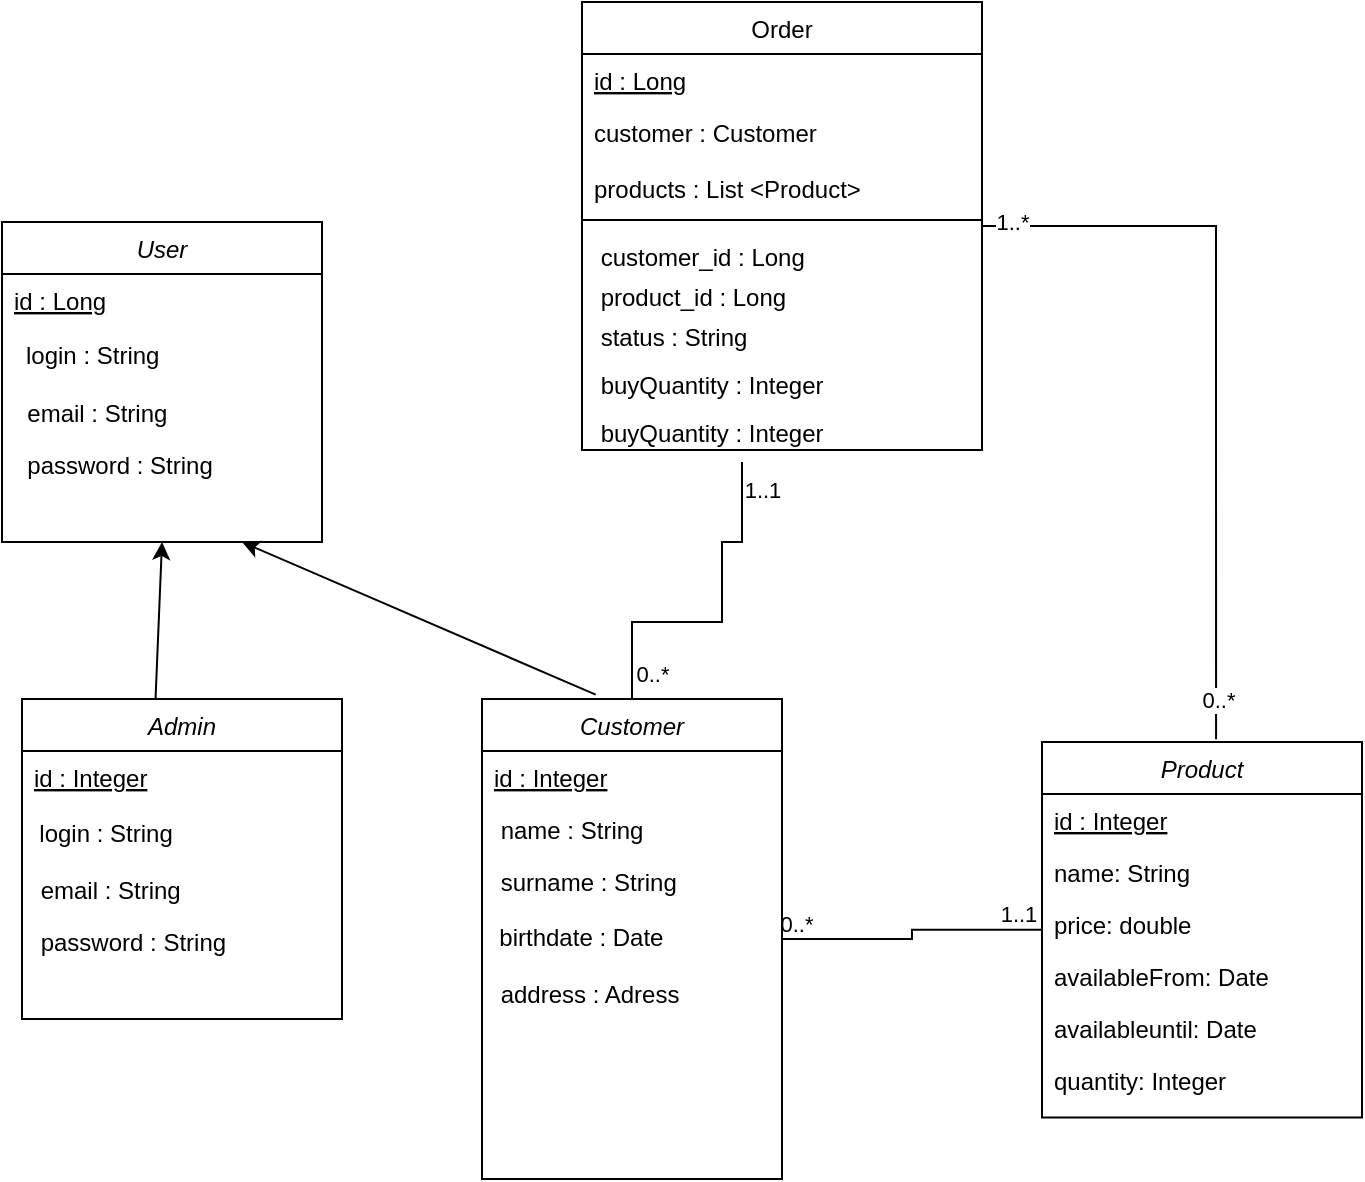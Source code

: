 <mxfile version="22.0.4" type="device">
  <diagram id="C5RBs43oDa-KdzZeNtuy" name="Page-1">
    <mxGraphModel dx="2048" dy="1914" grid="1" gridSize="10" guides="1" tooltips="1" connect="1" arrows="1" fold="1" page="1" pageScale="1" pageWidth="827" pageHeight="1169" background="none" math="0" shadow="0">
      <root>
        <mxCell id="WIyWlLk6GJQsqaUBKTNV-0" />
        <mxCell id="WIyWlLk6GJQsqaUBKTNV-1" parent="WIyWlLk6GJQsqaUBKTNV-0" />
        <mxCell id="acMkUo_WnaXADtpo4lJA-12" style="edgeStyle=orthogonalEdgeStyle;rounded=0;orthogonalLoop=1;jettySize=auto;html=1;endArrow=none;endFill=0;" parent="WIyWlLk6GJQsqaUBKTNV-1" source="zkfFHV4jXpPFQw0GAbJ--0" target="acMkUo_WnaXADtpo4lJA-0" edge="1">
          <mxGeometry relative="1" as="geometry" />
        </mxCell>
        <mxCell id="acMkUo_WnaXADtpo4lJA-13" value="0..*" style="edgeLabel;html=1;align=center;verticalAlign=middle;resizable=0;points=[];" parent="acMkUo_WnaXADtpo4lJA-12" vertex="1" connectable="0">
          <mxGeometry x="-0.896" y="1" relative="1" as="geometry">
            <mxPoint y="-7" as="offset" />
          </mxGeometry>
        </mxCell>
        <mxCell id="acMkUo_WnaXADtpo4lJA-14" value="1..1" style="edgeLabel;html=1;align=center;verticalAlign=middle;resizable=0;points=[];" parent="acMkUo_WnaXADtpo4lJA-12" vertex="1" connectable="0">
          <mxGeometry x="0.889" y="1" relative="1" as="geometry">
            <mxPoint x="-5" y="-7" as="offset" />
          </mxGeometry>
        </mxCell>
        <mxCell id="32" style="edgeStyle=orthogonalEdgeStyle;rounded=0;orthogonalLoop=1;jettySize=auto;html=1;endArrow=none;endFill=0;entryX=0.4;entryY=1.273;entryDx=0;entryDy=0;entryPerimeter=0;" parent="WIyWlLk6GJQsqaUBKTNV-1" source="zkfFHV4jXpPFQw0GAbJ--0" target="p01PNaTDAIVcNiJ3uHBM-52" edge="1">
          <mxGeometry relative="1" as="geometry">
            <mxPoint x="160" y="90" as="sourcePoint" />
            <mxPoint x="130" y="-80" as="targetPoint" />
            <Array as="points">
              <mxPoint x="175" y="50" />
              <mxPoint x="220" y="50" />
              <mxPoint x="220" y="10" />
              <mxPoint x="230" y="10" />
            </Array>
          </mxGeometry>
        </mxCell>
        <mxCell id="33" value="0..*" style="edgeLabel;html=1;align=center;verticalAlign=middle;resizable=0;points=[];" parent="32" vertex="1" connectable="0">
          <mxGeometry x="-0.854" relative="1" as="geometry">
            <mxPoint x="10" as="offset" />
          </mxGeometry>
        </mxCell>
        <mxCell id="34" value="1..1" style="edgeLabel;html=1;align=center;verticalAlign=middle;resizable=0;points=[];" parent="32" vertex="1" connectable="0">
          <mxGeometry x="0.845" y="-1" relative="1" as="geometry">
            <mxPoint x="9" as="offset" />
          </mxGeometry>
        </mxCell>
        <mxCell id="zkfFHV4jXpPFQw0GAbJ--0" value="Customer" style="swimlane;fontStyle=2;align=center;verticalAlign=top;childLayout=stackLayout;horizontal=1;startSize=26;horizontalStack=0;resizeParent=1;resizeLast=0;collapsible=1;marginBottom=0;rounded=0;shadow=0;strokeWidth=1;" parent="WIyWlLk6GJQsqaUBKTNV-1" vertex="1">
          <mxGeometry x="100" y="88.5" width="150" height="240" as="geometry">
            <mxRectangle x="230" y="140" width="160" height="26" as="alternateBounds" />
          </mxGeometry>
        </mxCell>
        <mxCell id="acMkUo_WnaXADtpo4lJA-6" value="id : Integer" style="text;align=left;verticalAlign=top;spacingLeft=4;spacingRight=4;overflow=hidden;rotatable=0;points=[[0,0.5],[1,0.5]];portConstraint=eastwest;fontStyle=4" parent="zkfFHV4jXpPFQw0GAbJ--0" vertex="1">
          <mxGeometry y="26" width="150" height="26" as="geometry" />
        </mxCell>
        <mxCell id="zkfFHV4jXpPFQw0GAbJ--1" value=" name : String" style="text;align=left;verticalAlign=top;spacingLeft=4;spacingRight=4;overflow=hidden;rotatable=0;points=[[0,0.5],[1,0.5]];portConstraint=eastwest;" parent="zkfFHV4jXpPFQw0GAbJ--0" vertex="1">
          <mxGeometry y="52" width="150" height="26" as="geometry" />
        </mxCell>
        <mxCell id="zkfFHV4jXpPFQw0GAbJ--2" value=" surname : String" style="text;align=left;verticalAlign=top;spacingLeft=4;spacingRight=4;overflow=hidden;rotatable=0;points=[[0,0.5],[1,0.5]];portConstraint=eastwest;rounded=0;shadow=0;html=0;" parent="zkfFHV4jXpPFQw0GAbJ--0" vertex="1">
          <mxGeometry y="78" width="150" height="26" as="geometry" />
        </mxCell>
        <mxCell id="AfQjvlj9989aAvoXWxq0-79" value="&amp;nbsp; birthdate : Date" style="text;html=1;align=left;verticalAlign=middle;resizable=0;points=[];autosize=1;strokeColor=none;fillColor=none;" parent="zkfFHV4jXpPFQw0GAbJ--0" vertex="1">
          <mxGeometry y="104" width="150" height="30" as="geometry" />
        </mxCell>
        <mxCell id="zkfFHV4jXpPFQw0GAbJ--3" value=" address : Adress" style="text;align=left;verticalAlign=top;spacingLeft=4;spacingRight=4;overflow=hidden;rotatable=0;points=[[0,0.5],[1,0.5]];portConstraint=eastwest;rounded=0;shadow=0;html=0;" parent="zkfFHV4jXpPFQw0GAbJ--0" vertex="1">
          <mxGeometry y="134" width="150" height="26" as="geometry" />
        </mxCell>
        <mxCell id="acMkUo_WnaXADtpo4lJA-0" value="Product" style="swimlane;fontStyle=2;align=center;verticalAlign=top;childLayout=stackLayout;horizontal=1;startSize=26;horizontalStack=0;resizeParent=1;resizeLast=0;collapsible=1;marginBottom=0;rounded=0;shadow=0;strokeWidth=1;" parent="WIyWlLk6GJQsqaUBKTNV-1" vertex="1">
          <mxGeometry x="380" y="110" width="160" height="187.75" as="geometry">
            <mxRectangle x="230" y="140" width="160" height="26" as="alternateBounds" />
          </mxGeometry>
        </mxCell>
        <mxCell id="acMkUo_WnaXADtpo4lJA-10" value="id : Integer" style="text;align=left;verticalAlign=top;spacingLeft=4;spacingRight=4;overflow=hidden;rotatable=0;points=[[0,0.5],[1,0.5]];portConstraint=eastwest;fontStyle=4" parent="acMkUo_WnaXADtpo4lJA-0" vertex="1">
          <mxGeometry y="26" width="160" height="26" as="geometry" />
        </mxCell>
        <mxCell id="acMkUo_WnaXADtpo4lJA-9" value="name: String" style="text;align=left;verticalAlign=top;spacingLeft=4;spacingRight=4;overflow=hidden;rotatable=0;points=[[0,0.5],[1,0.5]];portConstraint=eastwest;fontStyle=0" parent="acMkUo_WnaXADtpo4lJA-0" vertex="1">
          <mxGeometry y="52" width="160" height="26" as="geometry" />
        </mxCell>
        <mxCell id="acMkUo_WnaXADtpo4lJA-11" value="price: double" style="text;align=left;verticalAlign=top;spacingLeft=4;spacingRight=4;overflow=hidden;rotatable=0;points=[[0,0.5],[1,0.5]];portConstraint=eastwest;fontStyle=0" parent="acMkUo_WnaXADtpo4lJA-0" vertex="1">
          <mxGeometry y="78" width="160" height="26" as="geometry" />
        </mxCell>
        <mxCell id="AfQjvlj9989aAvoXWxq0-88" value="availableFrom: Date" style="text;align=left;verticalAlign=top;spacingLeft=4;spacingRight=4;overflow=hidden;rotatable=0;points=[[0,0.5],[1,0.5]];portConstraint=eastwest;fontStyle=0" parent="acMkUo_WnaXADtpo4lJA-0" vertex="1">
          <mxGeometry y="104" width="160" height="26" as="geometry" />
        </mxCell>
        <mxCell id="AfQjvlj9989aAvoXWxq0-87" value="availableuntil: Date" style="text;align=left;verticalAlign=top;spacingLeft=4;spacingRight=4;overflow=hidden;rotatable=0;points=[[0,0.5],[1,0.5]];portConstraint=eastwest;fontStyle=0" parent="acMkUo_WnaXADtpo4lJA-0" vertex="1">
          <mxGeometry y="130" width="160" height="26" as="geometry" />
        </mxCell>
        <mxCell id="AfQjvlj9989aAvoXWxq0-89" value="quantity: Integer" style="text;align=left;verticalAlign=top;spacingLeft=4;spacingRight=4;overflow=hidden;rotatable=0;points=[[0,0.5],[1,0.5]];portConstraint=eastwest;fontStyle=0" parent="acMkUo_WnaXADtpo4lJA-0" vertex="1">
          <mxGeometry y="156" width="160" height="26" as="geometry" />
        </mxCell>
        <mxCell id="47" style="edgeStyle=orthogonalEdgeStyle;rounded=0;orthogonalLoop=1;jettySize=auto;html=1;endArrow=none;endFill=0;exitX=1;exitY=0.5;exitDx=0;exitDy=0;entryX=0.544;entryY=-0.007;entryDx=0;entryDy=0;entryPerimeter=0;" parent="WIyWlLk6GJQsqaUBKTNV-1" source="22" target="acMkUo_WnaXADtpo4lJA-0" edge="1">
          <mxGeometry relative="1" as="geometry">
            <mxPoint x="270" y="-149" as="sourcePoint" />
            <mxPoint x="520" y="100" as="targetPoint" />
          </mxGeometry>
        </mxCell>
        <mxCell id="48" value="1..*" style="edgeLabel;html=1;align=center;verticalAlign=middle;resizable=0;points=[];" parent="47" vertex="1" connectable="0">
          <mxGeometry x="-0.922" relative="1" as="geometry">
            <mxPoint y="-2" as="offset" />
          </mxGeometry>
        </mxCell>
        <mxCell id="49" value="0..*" style="edgeLabel;html=1;align=center;verticalAlign=middle;resizable=0;points=[];" parent="47" vertex="1" connectable="0">
          <mxGeometry x="0.895" y="1" relative="1" as="geometry">
            <mxPoint as="offset" />
          </mxGeometry>
        </mxCell>
        <mxCell id="22" value="Order" style="swimlane;fontStyle=0;align=center;verticalAlign=top;childLayout=stackLayout;horizontal=1;startSize=26;horizontalStack=0;resizeParent=1;resizeParentMax=0;resizeLast=0;collapsible=1;marginBottom=0;" parent="WIyWlLk6GJQsqaUBKTNV-1" vertex="1">
          <mxGeometry x="150" y="-260" width="200" height="224" as="geometry" />
        </mxCell>
        <mxCell id="23" value="id : Long" style="text;strokeColor=none;fillColor=none;align=left;verticalAlign=top;spacingLeft=4;spacingRight=4;overflow=hidden;rotatable=0;points=[[0,0.5],[1,0.5]];portConstraint=eastwest;fontStyle=4" parent="22" vertex="1">
          <mxGeometry y="26" width="200" height="26" as="geometry" />
        </mxCell>
        <mxCell id="35" value="customer : Customer&#xa;" style="text;strokeColor=none;fillColor=none;align=left;verticalAlign=top;spacingLeft=4;spacingRight=4;overflow=hidden;rotatable=0;points=[[0,0.5],[1,0.5]];portConstraint=eastwest;fontStyle=0" parent="22" vertex="1">
          <mxGeometry y="52" width="200" height="28" as="geometry" />
        </mxCell>
        <mxCell id="AfQjvlj9989aAvoXWxq0-84" value="products : List &lt;Product&gt;" style="text;strokeColor=none;fillColor=none;align=left;verticalAlign=top;spacingLeft=4;spacingRight=4;overflow=hidden;rotatable=0;points=[[0,0.5],[1,0.5]];portConstraint=eastwest;" parent="22" vertex="1">
          <mxGeometry y="80" width="200" height="24" as="geometry" />
        </mxCell>
        <mxCell id="24" value="" style="line;strokeWidth=1;fillColor=none;align=left;verticalAlign=middle;spacingTop=-1;spacingLeft=3;spacingRight=3;rotatable=0;labelPosition=right;points=[];portConstraint=eastwest;strokeColor=inherit;" parent="22" vertex="1">
          <mxGeometry y="104" width="200" height="10" as="geometry" />
        </mxCell>
        <mxCell id="AfQjvlj9989aAvoXWxq0-85" value=" customer_id : Long" style="text;strokeColor=none;fillColor=none;align=left;verticalAlign=top;spacingLeft=4;spacingRight=4;overflow=hidden;rotatable=0;points=[[0,0.5],[1,0.5]];portConstraint=eastwest;" parent="22" vertex="1">
          <mxGeometry y="114" width="200" height="20" as="geometry" />
        </mxCell>
        <mxCell id="AfQjvlj9989aAvoXWxq0-86" value=" product_id : Long" style="text;strokeColor=none;fillColor=none;align=left;verticalAlign=top;spacingLeft=4;spacingRight=4;overflow=hidden;rotatable=0;points=[[0,0.5],[1,0.5]];portConstraint=eastwest;" parent="22" vertex="1">
          <mxGeometry y="134" width="200" height="20" as="geometry" />
        </mxCell>
        <mxCell id="27" value=" status : String" style="text;strokeColor=none;fillColor=none;align=left;verticalAlign=top;spacingLeft=4;spacingRight=4;overflow=hidden;rotatable=0;points=[[0,0.5],[1,0.5]];portConstraint=eastwest;" parent="22" vertex="1">
          <mxGeometry y="154" width="200" height="24" as="geometry" />
        </mxCell>
        <mxCell id="37" value=" buyQuantity : Integer" style="text;strokeColor=none;fillColor=none;align=left;verticalAlign=top;spacingLeft=4;spacingRight=4;overflow=hidden;rotatable=0;points=[[0,0.5],[1,0.5]];portConstraint=eastwest;" parent="22" vertex="1">
          <mxGeometry y="178" width="200" height="24" as="geometry" />
        </mxCell>
        <mxCell id="p01PNaTDAIVcNiJ3uHBM-52" value=" buyQuantity : Integer" style="text;strokeColor=none;fillColor=none;align=left;verticalAlign=top;spacingLeft=4;spacingRight=4;overflow=hidden;rotatable=0;points=[[0,0.5],[1,0.5]];portConstraint=eastwest;" parent="22" vertex="1">
          <mxGeometry y="202" width="200" height="22" as="geometry" />
        </mxCell>
        <mxCell id="AfQjvlj9989aAvoXWxq0-55" value="User" style="swimlane;fontStyle=2;align=center;verticalAlign=top;childLayout=stackLayout;horizontal=1;startSize=26;horizontalStack=0;resizeParent=1;resizeLast=0;collapsible=1;marginBottom=0;rounded=0;shadow=0;strokeWidth=1;" parent="WIyWlLk6GJQsqaUBKTNV-1" vertex="1">
          <mxGeometry x="-140" y="-150" width="160" height="160" as="geometry">
            <mxRectangle x="230" y="140" width="160" height="26" as="alternateBounds" />
          </mxGeometry>
        </mxCell>
        <mxCell id="AfQjvlj9989aAvoXWxq0-63" value="id : Long" style="text;align=left;verticalAlign=top;spacingLeft=4;spacingRight=4;overflow=hidden;rotatable=0;points=[[0,0.5],[1,0.5]];portConstraint=eastwest;fontStyle=4" parent="AfQjvlj9989aAvoXWxq0-55" vertex="1">
          <mxGeometry y="26" width="160" height="26" as="geometry" />
        </mxCell>
        <mxCell id="AfQjvlj9989aAvoXWxq0-67" value="&amp;nbsp; &amp;nbsp;login : String" style="text;html=1;align=left;verticalAlign=middle;resizable=0;points=[];autosize=1;strokeColor=none;fillColor=none;" parent="AfQjvlj9989aAvoXWxq0-55" vertex="1">
          <mxGeometry y="52" width="160" height="30" as="geometry" />
        </mxCell>
        <mxCell id="AfQjvlj9989aAvoXWxq0-56" value="  email : String" style="text;align=left;verticalAlign=top;spacingLeft=4;spacingRight=4;overflow=hidden;rotatable=0;points=[[0,0.5],[1,0.5]];portConstraint=eastwest;fontStyle=0" parent="AfQjvlj9989aAvoXWxq0-55" vertex="1">
          <mxGeometry y="82" width="160" height="26" as="geometry" />
        </mxCell>
        <mxCell id="AfQjvlj9989aAvoXWxq0-57" value="  password : String" style="text;align=left;verticalAlign=top;spacingLeft=4;spacingRight=4;overflow=hidden;rotatable=0;points=[[0,0.5],[1,0.5]];portConstraint=eastwest;" parent="AfQjvlj9989aAvoXWxq0-55" vertex="1">
          <mxGeometry y="108" width="160" height="38" as="geometry" />
        </mxCell>
        <mxCell id="AfQjvlj9989aAvoXWxq0-60" value="" style="endArrow=classic;html=1;rounded=0;exitX=0.379;exitY=-0.009;exitDx=0;exitDy=0;exitPerimeter=0;entryX=0.75;entryY=1;entryDx=0;entryDy=0;" parent="WIyWlLk6GJQsqaUBKTNV-1" source="zkfFHV4jXpPFQw0GAbJ--0" target="AfQjvlj9989aAvoXWxq0-55" edge="1">
          <mxGeometry width="50" height="50" relative="1" as="geometry">
            <mxPoint x="135" y="97" as="sourcePoint" />
            <mxPoint x="-90" y="10" as="targetPoint" />
          </mxGeometry>
        </mxCell>
        <mxCell id="AfQjvlj9989aAvoXWxq0-61" value="" style="endArrow=classic;html=1;rounded=0;exitX=0.417;exitY=0.007;exitDx=0;exitDy=0;exitPerimeter=0;entryX=0.5;entryY=1;entryDx=0;entryDy=0;" parent="WIyWlLk6GJQsqaUBKTNV-1" source="AfQjvlj9989aAvoXWxq0-74" target="AfQjvlj9989aAvoXWxq0-55" edge="1">
          <mxGeometry width="50" height="50" relative="1" as="geometry">
            <mxPoint x="-100" y="88.5" as="sourcePoint" />
            <mxPoint x="-80" y="-9" as="targetPoint" />
          </mxGeometry>
        </mxCell>
        <mxCell id="AfQjvlj9989aAvoXWxq0-74" value="Admin" style="swimlane;fontStyle=2;align=center;verticalAlign=top;childLayout=stackLayout;horizontal=1;startSize=26;horizontalStack=0;resizeParent=1;resizeLast=0;collapsible=1;marginBottom=0;rounded=0;shadow=0;strokeWidth=1;" parent="WIyWlLk6GJQsqaUBKTNV-1" vertex="1">
          <mxGeometry x="-130" y="88.5" width="160" height="160" as="geometry">
            <mxRectangle x="230" y="140" width="160" height="26" as="alternateBounds" />
          </mxGeometry>
        </mxCell>
        <mxCell id="AfQjvlj9989aAvoXWxq0-75" value="id : Integer" style="text;align=left;verticalAlign=top;spacingLeft=4;spacingRight=4;overflow=hidden;rotatable=0;points=[[0,0.5],[1,0.5]];portConstraint=eastwest;fontStyle=4" parent="AfQjvlj9989aAvoXWxq0-74" vertex="1">
          <mxGeometry y="26" width="160" height="26" as="geometry" />
        </mxCell>
        <mxCell id="AfQjvlj9989aAvoXWxq0-76" value="&amp;nbsp; login : String" style="text;html=1;align=left;verticalAlign=middle;resizable=0;points=[];autosize=1;strokeColor=none;fillColor=none;" parent="AfQjvlj9989aAvoXWxq0-74" vertex="1">
          <mxGeometry y="52" width="160" height="30" as="geometry" />
        </mxCell>
        <mxCell id="AfQjvlj9989aAvoXWxq0-77" value=" email : String" style="text;align=left;verticalAlign=top;spacingLeft=4;spacingRight=4;overflow=hidden;rotatable=0;points=[[0,0.5],[1,0.5]];portConstraint=eastwest;fontStyle=0" parent="AfQjvlj9989aAvoXWxq0-74" vertex="1">
          <mxGeometry y="82" width="160" height="26" as="geometry" />
        </mxCell>
        <mxCell id="AfQjvlj9989aAvoXWxq0-78" value=" password : String" style="text;align=left;verticalAlign=top;spacingLeft=4;spacingRight=4;overflow=hidden;rotatable=0;points=[[0,0.5],[1,0.5]];portConstraint=eastwest;" parent="AfQjvlj9989aAvoXWxq0-74" vertex="1">
          <mxGeometry y="108" width="160" height="38" as="geometry" />
        </mxCell>
      </root>
    </mxGraphModel>
  </diagram>
</mxfile>
